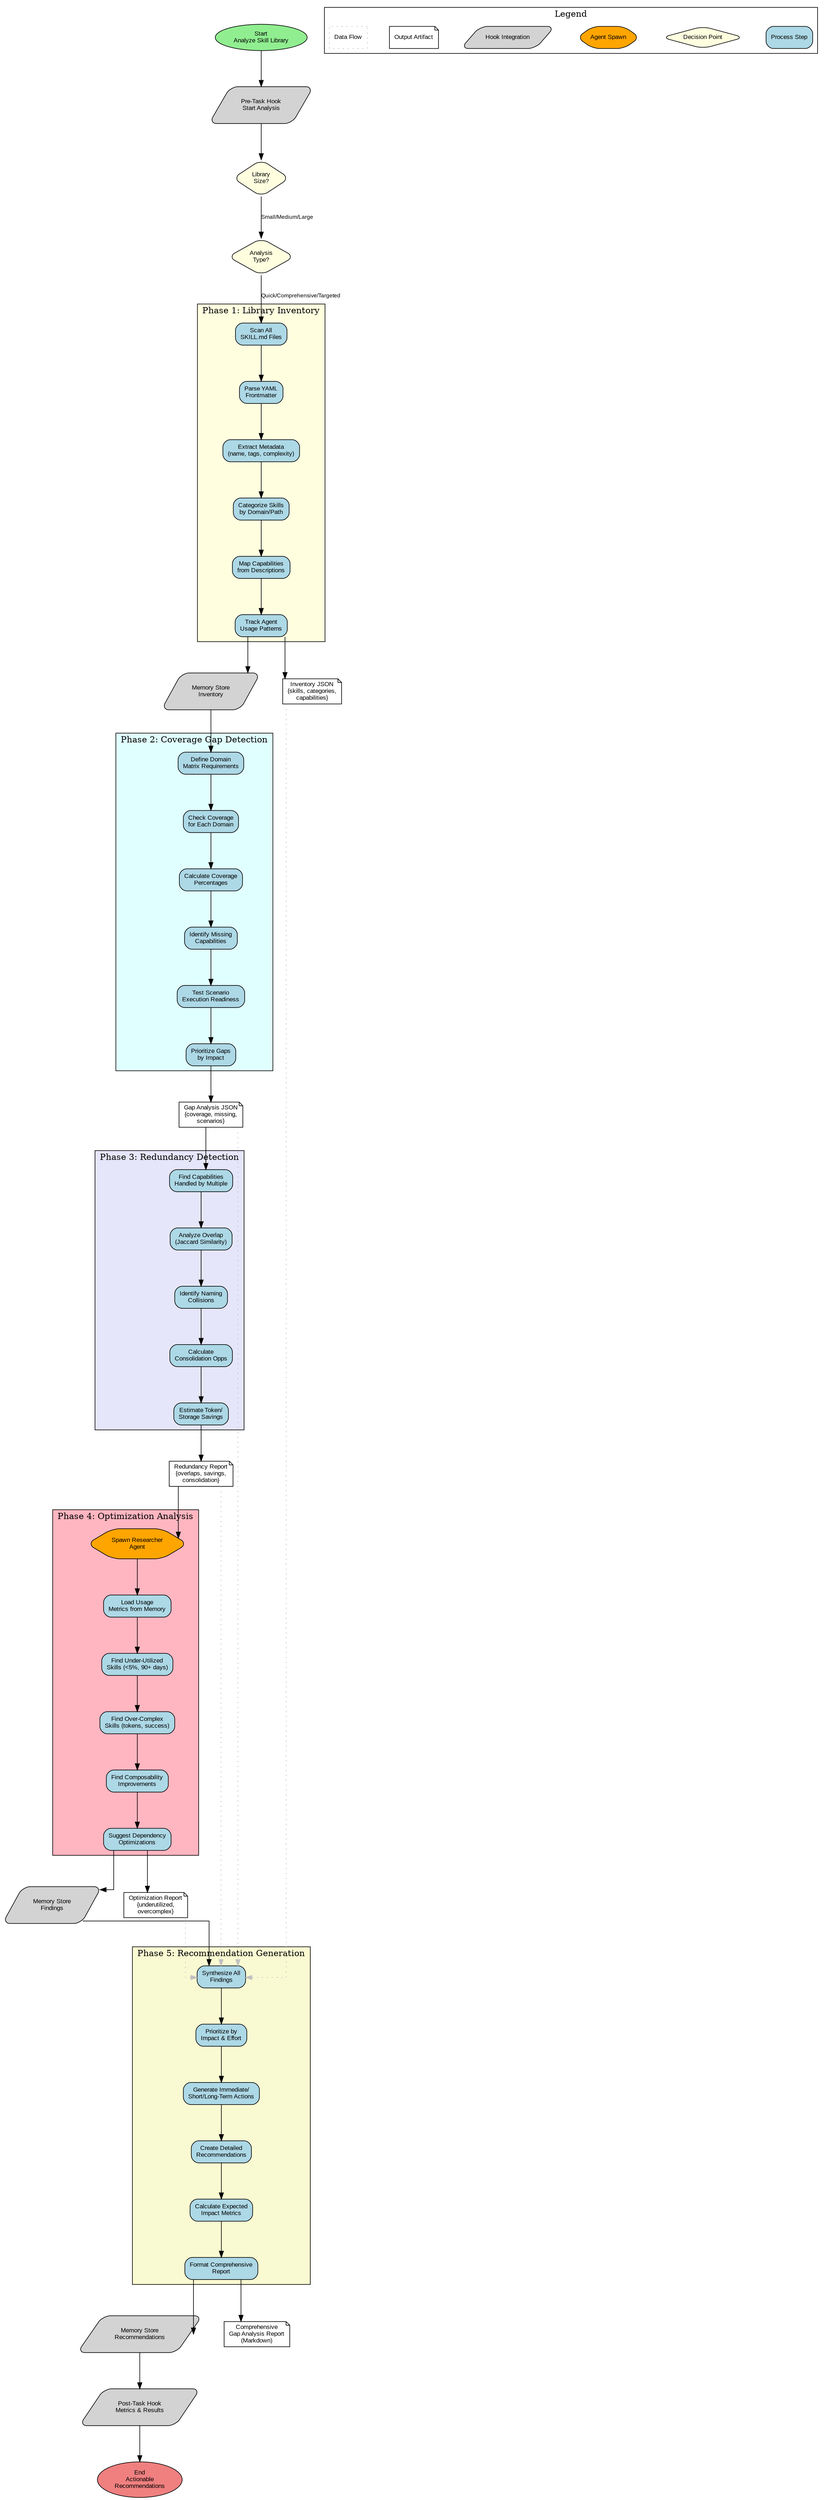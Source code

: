 digraph SkillGapAnalyzer {
  // Graph settings
  graph [rankdir=TB, splines=ortho, nodesep=0.5, ranksep=0.8, bgcolor=white]
  node [shape=box, style="rounded,filled", fillcolor=lightblue, fontname="Arial", fontsize=10]
  edge [fontname="Arial", fontsize=9]

  // Start
  start [label="Start\nAnalyze Skill Library", shape=ellipse, fillcolor=lightgreen]

  // Phase 1: Library Inventory
  subgraph cluster_phase1 {
    label="Phase 1: Library Inventory"
    style=filled
    fillcolor=lightyellow

    scan_files [label="Scan All\nSKILL.md Files"]
    parse_yaml [label="Parse YAML\nFrontmatter"]
    extract_metadata [label="Extract Metadata\n(name, tags, complexity)"]
    categorize [label="Categorize Skills\nby Domain/Path"]
    map_capabilities [label="Map Capabilities\nfrom Descriptions"]
    track_agents [label="Track Agent\nUsage Patterns"]
  }

  // Phase 2: Coverage Gap Detection
  subgraph cluster_phase2 {
    label="Phase 2: Coverage Gap Detection"
    style=filled
    fillcolor=lightcyan

    define_domains [label="Define Domain\nMatrix Requirements"]
    check_coverage [label="Check Coverage\nfor Each Domain"]
    calc_percentages [label="Calculate Coverage\nPercentages"]
    identify_missing [label="Identify Missing\nCapabilities"]
    test_scenarios [label="Test Scenario\nExecution Readiness"]
    prioritize_gaps [label="Prioritize Gaps\nby Impact"]
  }

  // Phase 3: Redundancy Detection
  subgraph cluster_phase3 {
    label="Phase 3: Redundancy Detection"
    style=filled
    fillcolor=lavender

    find_duplicates [label="Find Capabilities\nHandled by Multiple"]
    analyze_overlap [label="Analyze Overlap\n(Jaccard Similarity)"]
    identify_collisions [label="Identify Naming\nCollisions"]
    calc_consolidation [label="Calculate\nConsolidation Opps"]
    estimate_savings [label="Estimate Token/\nStorage Savings"]
  }

  // Phase 4: Optimization Analysis
  subgraph cluster_phase4 {
    label="Phase 4: Optimization Analysis"
    style=filled
    fillcolor=lightpink

    spawn_researcher [label="Spawn Researcher\nAgent", shape=hexagon, fillcolor=orange]
    load_metrics [label="Load Usage\nMetrics from Memory"]
    find_underutilized [label="Find Under-Utilized\nSkills (<5%, 90+ days)"]
    find_overcomplex [label="Find Over-Complex\nSkills (tokens, success)"]
    find_composability [label="Find Composability\nImprovements"]
    suggest_deps [label="Suggest Dependency\nOptimizations"]
  }

  // Phase 5: Recommendation Generation
  subgraph cluster_phase5 {
    label="Phase 5: Recommendation Generation"
    style=filled
    fillcolor=lightgoldenrodyellow

    synthesize [label="Synthesize All\nFindings"]
    prioritize_recs [label="Prioritize by\nImpact & Effort"]
    generate_actions [label="Generate Immediate/\nShort/Long-Term Actions"]
    create_detailed [label="Create Detailed\nRecommendations"]
    calc_impact [label="Calculate Expected\nImpact Metrics"]
    format_report [label="Format Comprehensive\nReport"]
  }

  // Decision nodes
  library_size [label="Library\nSize?", shape=diamond, fillcolor=lightyellow]
  analysis_type [label="Analysis\nType?", shape=diamond, fillcolor=lightyellow]

  // Hook integration nodes
  pre_hook [label="Pre-Task Hook\nStart Analysis", shape=parallelogram, fillcolor=lightgray]
  mem_store1 [label="Memory Store\nInventory", shape=parallelogram, fillcolor=lightgray]
  mem_store2 [label="Memory Store\nFindings", shape=parallelogram, fillcolor=lightgray]
  mem_store3 [label="Memory Store\nRecommendations", shape=parallelogram, fillcolor=lightgray]
  post_hook [label="Post-Task Hook\nMetrics & Results", shape=parallelogram, fillcolor=lightgray]

  // Output nodes
  output_inventory [label="Inventory JSON\n{skills, categories,\ncapabilities}", shape=note, fillcolor=white]
  output_gaps [label="Gap Analysis JSON\n{coverage, missing,\nscenarios}", shape=note, fillcolor=white]
  output_redundancy [label="Redundancy Report\n{overlaps, savings,\nconsolidation}", shape=note, fillcolor=white]
  output_optimization [label="Optimization Report\n{underutilized,\novercomplex}", shape=note, fillcolor=white]
  output_report [label="Comprehensive\nGap Analysis Report\n(Markdown)", shape=note, fillcolor=white]

  // End
  end [label="End\nActionable\nRecommendations", shape=ellipse, fillcolor=lightcoral]

  // Main flow
  start -> pre_hook
  pre_hook -> library_size

  // Library size branching
  library_size -> analysis_type [label="Small/Medium/Large"]

  // Analysis type branching
  analysis_type -> scan_files [label="Quick/Comprehensive/Targeted"]

  // Phase 1 flow
  scan_files -> parse_yaml
  parse_yaml -> extract_metadata
  extract_metadata -> categorize
  categorize -> map_capabilities
  map_capabilities -> track_agents
  track_agents -> output_inventory
  track_agents -> mem_store1

  // Phase 2 flow
  mem_store1 -> define_domains
  define_domains -> check_coverage
  check_coverage -> calc_percentages
  calc_percentages -> identify_missing
  identify_missing -> test_scenarios
  test_scenarios -> prioritize_gaps
  prioritize_gaps -> output_gaps

  // Phase 3 flow
  output_gaps -> find_duplicates
  find_duplicates -> analyze_overlap
  analyze_overlap -> identify_collisions
  identify_collisions -> calc_consolidation
  calc_consolidation -> estimate_savings
  estimate_savings -> output_redundancy

  // Phase 4 flow
  output_redundancy -> spawn_researcher
  spawn_researcher -> load_metrics
  load_metrics -> find_underutilized
  find_underutilized -> find_overcomplex
  find_overcomplex -> find_composability
  find_composability -> suggest_deps
  suggest_deps -> output_optimization
  suggest_deps -> mem_store2

  // Phase 5 flow
  mem_store2 -> synthesize
  synthesize -> prioritize_recs
  prioritize_recs -> generate_actions
  generate_actions -> create_detailed
  create_detailed -> calc_impact
  calc_impact -> format_report
  format_report -> output_report
  format_report -> mem_store3

  // Final flow
  mem_store3 -> post_hook
  post_hook -> end

  // Parallel data flow (dotted lines for clarity)
  output_inventory -> synthesize [style=dotted, color=gray]
  output_gaps -> synthesize [style=dotted, color=gray]
  output_redundancy -> synthesize [style=dotted, color=gray]
  output_optimization -> synthesize [style=dotted, color=gray]

  // Legend
  subgraph cluster_legend {
    label="Legend"
    style=filled
    fillcolor=white

    leg_phase [label="Process Step", shape=box, style="rounded,filled", fillcolor=lightblue]
    leg_decision [label="Decision Point", shape=diamond, fillcolor=lightyellow]
    leg_agent [label="Agent Spawn", shape=hexagon, fillcolor=orange]
    leg_hook [label="Hook Integration", shape=parallelogram, fillcolor=lightgray]
    leg_output [label="Output Artifact", shape=note, fillcolor=white]
    leg_data [label="Data Flow", style=dotted, color=gray]
  }
}
